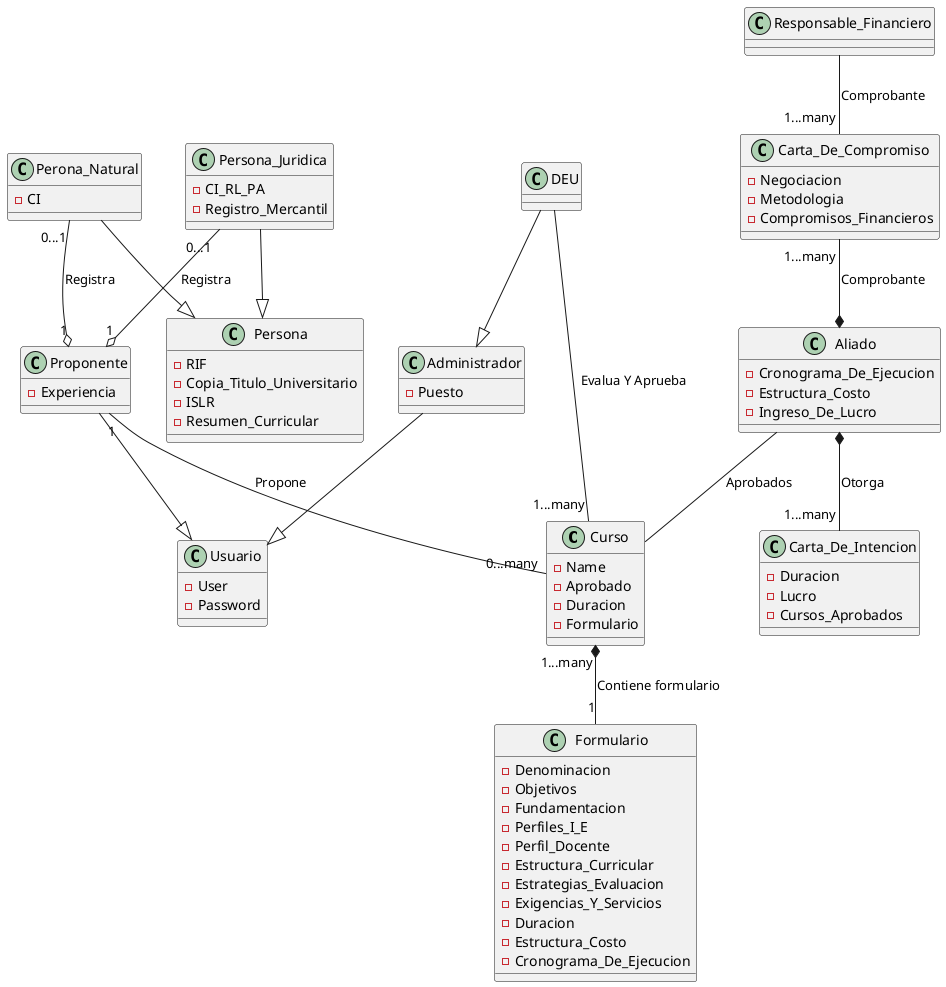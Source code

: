 @startuml Modelo de Dominio

class Curso{

    - Name
    - Aprobado
    - Duracion
    - Formulario

}

class Persona{

    - RIF
    - Copia_Titulo_Universitario
    - ISLR
    - Resumen_Curricular

}

class Perona_Natural{

    - CI

}

class Persona_Juridica{

    - CI_RL_PA
    - Registro_Mercantil

}

class Proponente{

    - Experiencia

}

class Formulario{

    -Denominacion
    -Objetivos
    -Fundamentacion
    -Perfiles_I_E
    -Perfil_Docente
    -Estructura_Curricular
    -Estrategias_Evaluacion
    -Exigencias_Y_Servicios
    -Duracion
    -Estructura_Costo
    -Cronograma_De_Ejecucion

}

class Administrador{

    -Puesto

}

class DEU{

}

class Aliado{

    - Cronograma_De_Ejecucion
    - Estructura_Costo
    - Ingreso_De_Lucro

}

class Carta_De_Intencion{

    - Duracion
    - Lucro
    - Cursos_Aprobados

}

class Carta_De_Compromiso{

    - Negociacion
    - Metodologia
    - Compromisos_Financieros

}

class Responsable_Financiero{

}

class Usuario{

    - User
    - Password

}

Proponente --|> Usuario
Administrador --|> Usuario

Perona_Natural --|> Persona
Persona_Juridica --|> Persona

Perona_Natural "0...1" --o "1" Proponente : Registra
Persona_Juridica "0...1" --o "1" Proponente : Registra

Proponente "1" -- "0...many"Curso : Propone
Curso "1...many" *-- "1" Formulario: Contiene formulario

DEU --|> Administrador

DEU -- "1...many" Curso : Evalua Y Aprueba

Aliado -- Curso : Aprobados

Aliado *-- "1...many" Carta_De_Intencion : Otorga 

Responsable_Financiero -- "1...many" Carta_De_Compromiso : Comprobante
Carta_De_Compromiso "1...many" --* Aliado : Comprobante



@enduml
